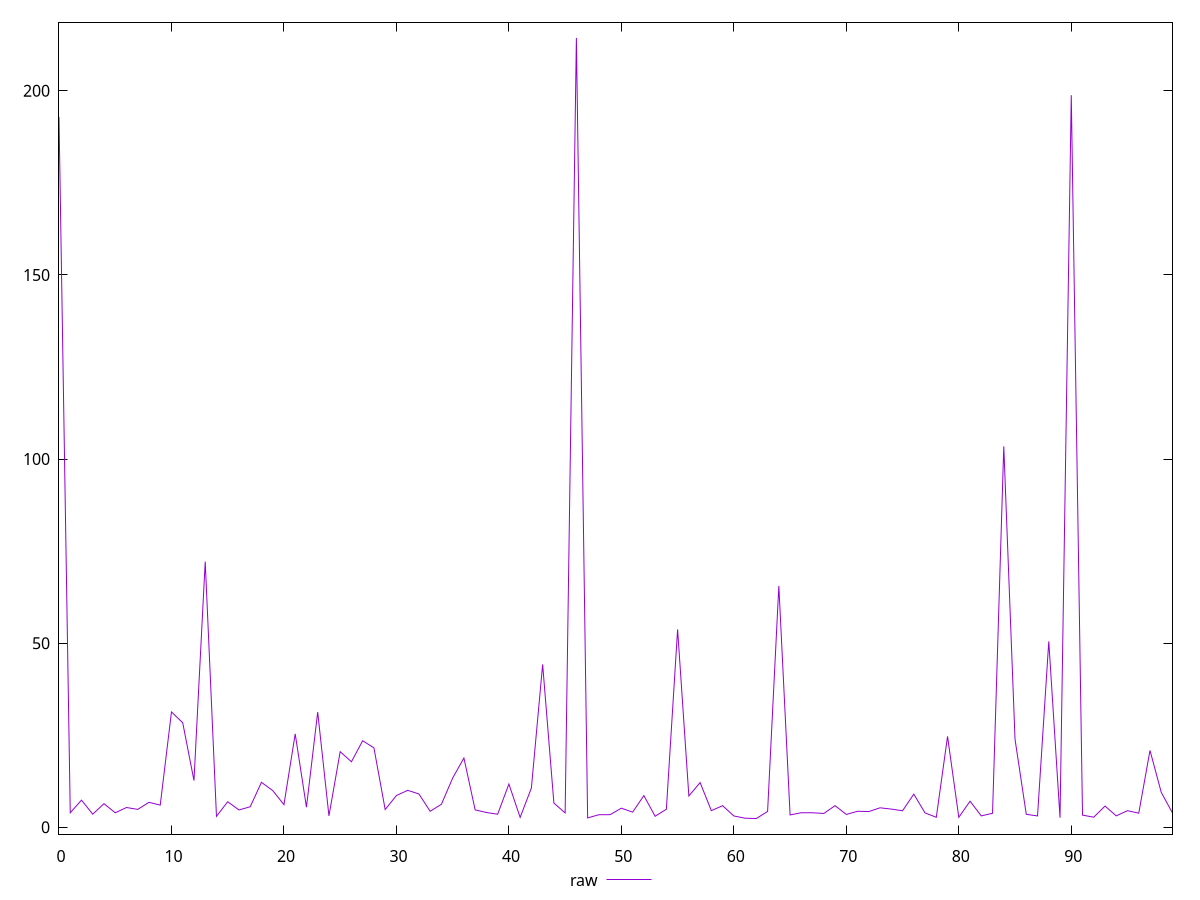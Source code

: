 reset

$raw <<EOF
0 192.90099999999995
1 3.9250000000000003
2 7.354
3 3.544
4 6.403999999999999
5 3.9139999999999997
6 5.355
7 4.845
8 6.763000000000005
9 6.008
10 31.311
11 28.369999999999997
12 12.675999999999998
13 72.14099999999999
14 2.963
15 6.9239999999999995
16 4.6910000000000025
17 5.554
18 12.195
19 9.953000000000003
20 6.131999999999998
21 25.355
22 5.436
23 31.262000000000004
24 3.086
25 20.509
26 17.781
27 23.484
28 21.543999999999997
29 4.811
30 8.611
31 10.022000000000002
32 9.033
33 4.324
34 6.235999999999997
35 13.350999999999999
36 18.799
37 4.711
38 4.0009999999999994
39 3.538
40 11.719000000000001
41 2.674
42 10.657
43 44.205999999999996
44 6.558
45 3.8820000000000006
46 214.373
47 2.535
48 3.3899999999999997
49 3.412
50 5.1739999999999995
51 4.097999999999999
52 8.588999999999999
53 2.974
54 4.885000000000001
55 53.713
56 8.485
57 12.13
58 4.502999999999999
59 5.848000000000001
60 3.061
61 2.4480000000000004
62 2.364
63 4.289
64 65.539
65 3.3349999999999973
66 3.9349999999999996
67 3.9269999999999996
68 3.7380000000000004
69 5.862
70 3.4680000000000004
71 4.334
72 4.256
73 5.272
74 4.927
75 4.467
76 8.982
77 3.885
78 2.6969999999999996
79 24.662
80 2.686
81 7.068000000000001
82 3.0740000000000003
83 3.7979999999999996
84 103.44
85 23.878999999999998
86 3.4979999999999998
87 3.0669999999999997
88 50.467999999999996
89 2.577
90 198.80700000000002
91 3.286
92 2.728
93 5.742999999999995
94 3.0860000000000003
95 4.494000000000001
96 3.8109999999999995
97 20.855999999999998
98 9.469000000000001
99 3.8569999999999998
EOF

set key outside below
set xrange [0:99]
set yrange [-1.8761799999999997:218.61318]
set trange [-1.8761799999999997:218.61318]
set terminal svg size 640, 500 enhanced background rgb 'white'
set output "report_00015_2021-02-09T16-11-33.973Z/server-response-time/samples/pages+cached/raw/values.svg"

plot $raw title "raw" with line

reset
